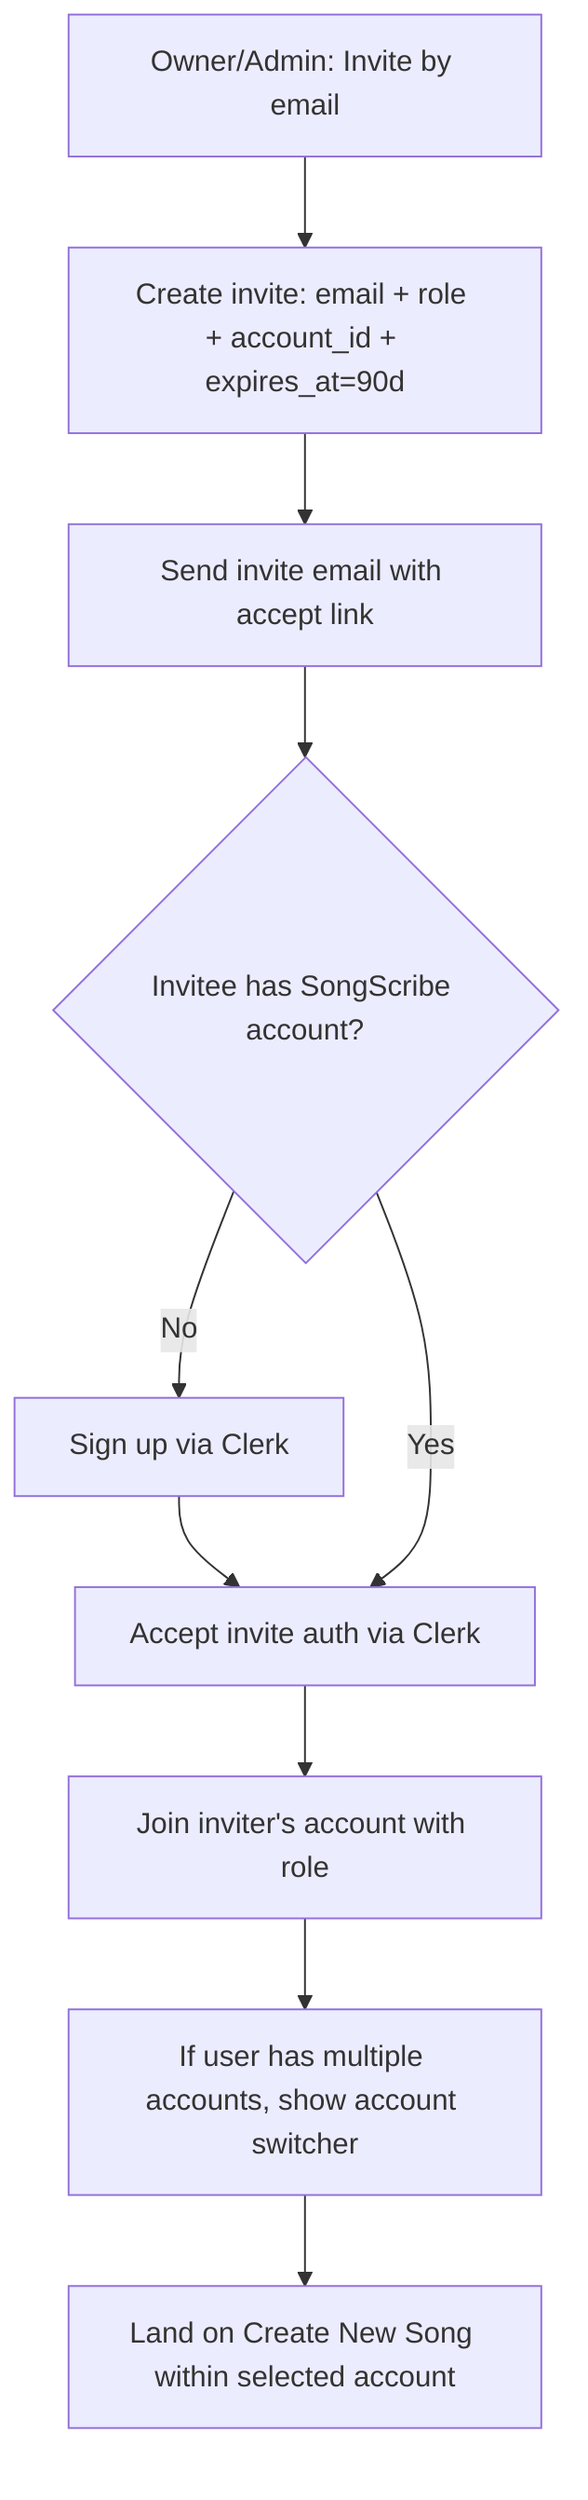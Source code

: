 flowchart TD
  A[Owner/Admin: Invite by email] --> B[Create invite: email + role + account_id + expires_at=90d]
  B --> C[Send invite email with accept link]
  C --> D{Invitee has SongScribe account?}
  D -- No --> E[Sign up via Clerk] --> F[Accept invite]
  D -- Yes --> F[Accept invite auth via Clerk]
  F --> G[Join inviter's account with role]
  G --> H[If user has multiple accounts, show account switcher]
  H --> I[Land on Create New Song within selected account]
